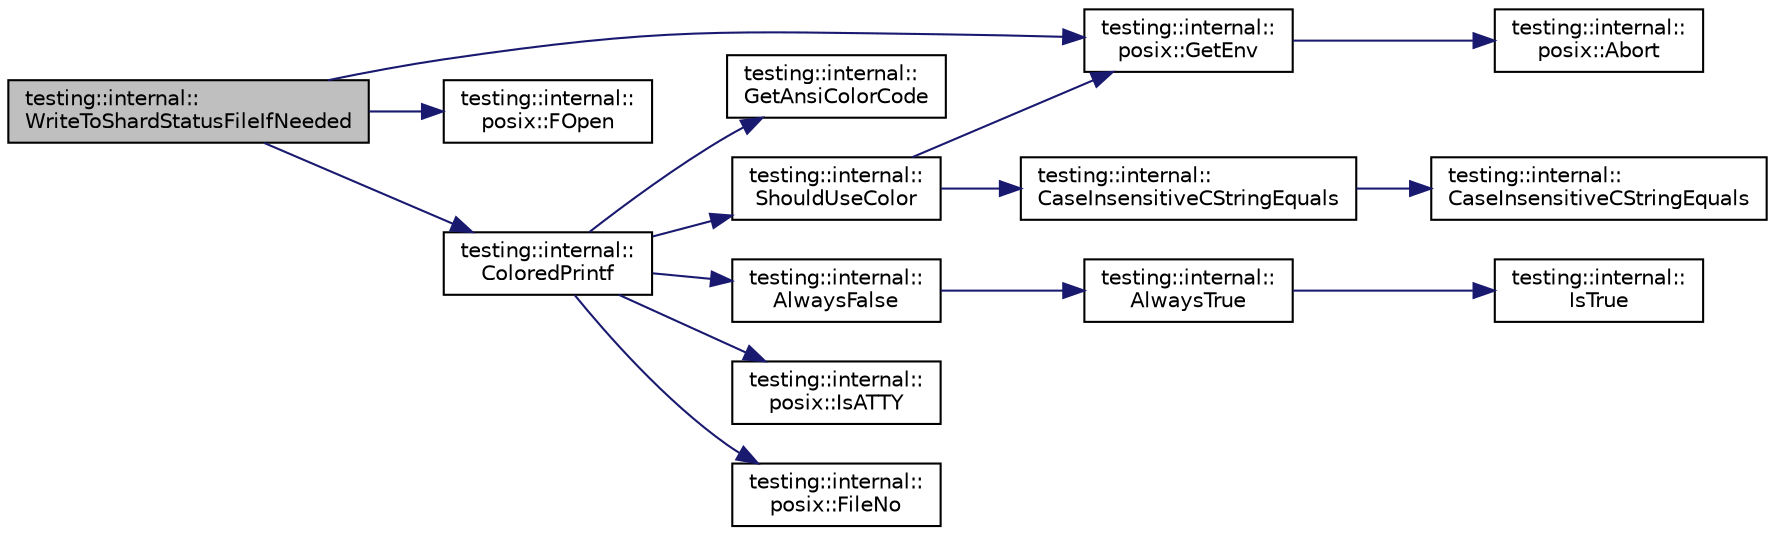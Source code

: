 digraph "testing::internal::WriteToShardStatusFileIfNeeded"
{
  edge [fontname="Helvetica",fontsize="10",labelfontname="Helvetica",labelfontsize="10"];
  node [fontname="Helvetica",fontsize="10",shape=record];
  rankdir="LR";
  Node3509 [label="testing::internal::\lWriteToShardStatusFileIfNeeded",height=0.2,width=0.4,color="black", fillcolor="grey75", style="filled", fontcolor="black"];
  Node3509 -> Node3510 [color="midnightblue",fontsize="10",style="solid",fontname="Helvetica"];
  Node3510 [label="testing::internal::\lposix::GetEnv",height=0.2,width=0.4,color="black", fillcolor="white", style="filled",URL="$d0/d81/namespacetesting_1_1internal_1_1posix.html#a1d5e3da5a27eed25986859fa83cafe95"];
  Node3510 -> Node3511 [color="midnightblue",fontsize="10",style="solid",fontname="Helvetica"];
  Node3511 [label="testing::internal::\lposix::Abort",height=0.2,width=0.4,color="black", fillcolor="white", style="filled",URL="$d0/d81/namespacetesting_1_1internal_1_1posix.html#a69b8278c59359dd6a6f941b4643db9fb"];
  Node3509 -> Node3512 [color="midnightblue",fontsize="10",style="solid",fontname="Helvetica"];
  Node3512 [label="testing::internal::\lposix::FOpen",height=0.2,width=0.4,color="black", fillcolor="white", style="filled",URL="$d0/d81/namespacetesting_1_1internal_1_1posix.html#a4042201dcc4932641d484e7ddf94de7d"];
  Node3509 -> Node3513 [color="midnightblue",fontsize="10",style="solid",fontname="Helvetica"];
  Node3513 [label="testing::internal::\lColoredPrintf",height=0.2,width=0.4,color="black", fillcolor="white", style="filled",URL="$d0/da7/namespacetesting_1_1internal.html#adef3055706176001364e54eb73a87e31"];
  Node3513 -> Node3514 [color="midnightblue",fontsize="10",style="solid",fontname="Helvetica"];
  Node3514 [label="testing::internal::\lAlwaysFalse",height=0.2,width=0.4,color="black", fillcolor="white", style="filled",URL="$d0/da7/namespacetesting_1_1internal.html#a4b24c851ab13569b1b15b3d259b60d2e"];
  Node3514 -> Node3515 [color="midnightblue",fontsize="10",style="solid",fontname="Helvetica"];
  Node3515 [label="testing::internal::\lAlwaysTrue",height=0.2,width=0.4,color="black", fillcolor="white", style="filled",URL="$d0/da7/namespacetesting_1_1internal.html#a922c9da63cd4bf94fc473b9ecac76414"];
  Node3515 -> Node3516 [color="midnightblue",fontsize="10",style="solid",fontname="Helvetica"];
  Node3516 [label="testing::internal::\lIsTrue",height=0.2,width=0.4,color="black", fillcolor="white", style="filled",URL="$d0/da7/namespacetesting_1_1internal.html#a527b9bcc13669b9a16400c8514266254"];
  Node3513 -> Node3517 [color="midnightblue",fontsize="10",style="solid",fontname="Helvetica"];
  Node3517 [label="testing::internal::\lShouldUseColor",height=0.2,width=0.4,color="black", fillcolor="white", style="filled",URL="$d0/da7/namespacetesting_1_1internal.html#ac1db1b4603967a6c4404f31cbbac31a6"];
  Node3517 -> Node3518 [color="midnightblue",fontsize="10",style="solid",fontname="Helvetica"];
  Node3518 [label="testing::internal::\lCaseInsensitiveCStringEquals",height=0.2,width=0.4,color="black", fillcolor="white", style="filled",URL="$d0/da7/namespacetesting_1_1internal.html#aebfd0cd34de52d7973a5b2d03ba848cf"];
  Node3518 -> Node3519 [color="midnightblue",fontsize="10",style="solid",fontname="Helvetica"];
  Node3519 [label="testing::internal::\lCaseInsensitiveCStringEquals",height=0.2,width=0.4,color="black", fillcolor="white", style="filled",URL="$d0/da7/namespacetesting_1_1internal.html#ad5b31f61a3cc5b4226d3560f5b48f4dd"];
  Node3517 -> Node3510 [color="midnightblue",fontsize="10",style="solid",fontname="Helvetica"];
  Node3513 -> Node3520 [color="midnightblue",fontsize="10",style="solid",fontname="Helvetica"];
  Node3520 [label="testing::internal::\lposix::IsATTY",height=0.2,width=0.4,color="black", fillcolor="white", style="filled",URL="$d0/d81/namespacetesting_1_1internal_1_1posix.html#a16ebe936b3a8ea462a94191635aedc27"];
  Node3513 -> Node3521 [color="midnightblue",fontsize="10",style="solid",fontname="Helvetica"];
  Node3521 [label="testing::internal::\lposix::FileNo",height=0.2,width=0.4,color="black", fillcolor="white", style="filled",URL="$d0/d81/namespacetesting_1_1internal_1_1posix.html#a3117b067e1f942a2031e666953120ccc"];
  Node3513 -> Node3522 [color="midnightblue",fontsize="10",style="solid",fontname="Helvetica"];
  Node3522 [label="testing::internal::\lGetAnsiColorCode",height=0.2,width=0.4,color="black", fillcolor="white", style="filled",URL="$d0/da7/namespacetesting_1_1internal.html#a0aefb9deb60e90f19c236559837303d8"];
}
